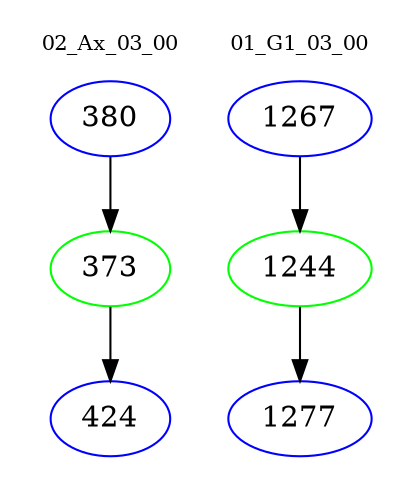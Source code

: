 digraph{
subgraph cluster_0 {
color = white
label = "02_Ax_03_00";
fontsize=10;
T0_380 [label="380", color="blue"]
T0_380 -> T0_373 [color="black"]
T0_373 [label="373", color="green"]
T0_373 -> T0_424 [color="black"]
T0_424 [label="424", color="blue"]
}
subgraph cluster_1 {
color = white
label = "01_G1_03_00";
fontsize=10;
T1_1267 [label="1267", color="blue"]
T1_1267 -> T1_1244 [color="black"]
T1_1244 [label="1244", color="green"]
T1_1244 -> T1_1277 [color="black"]
T1_1277 [label="1277", color="blue"]
}
}
